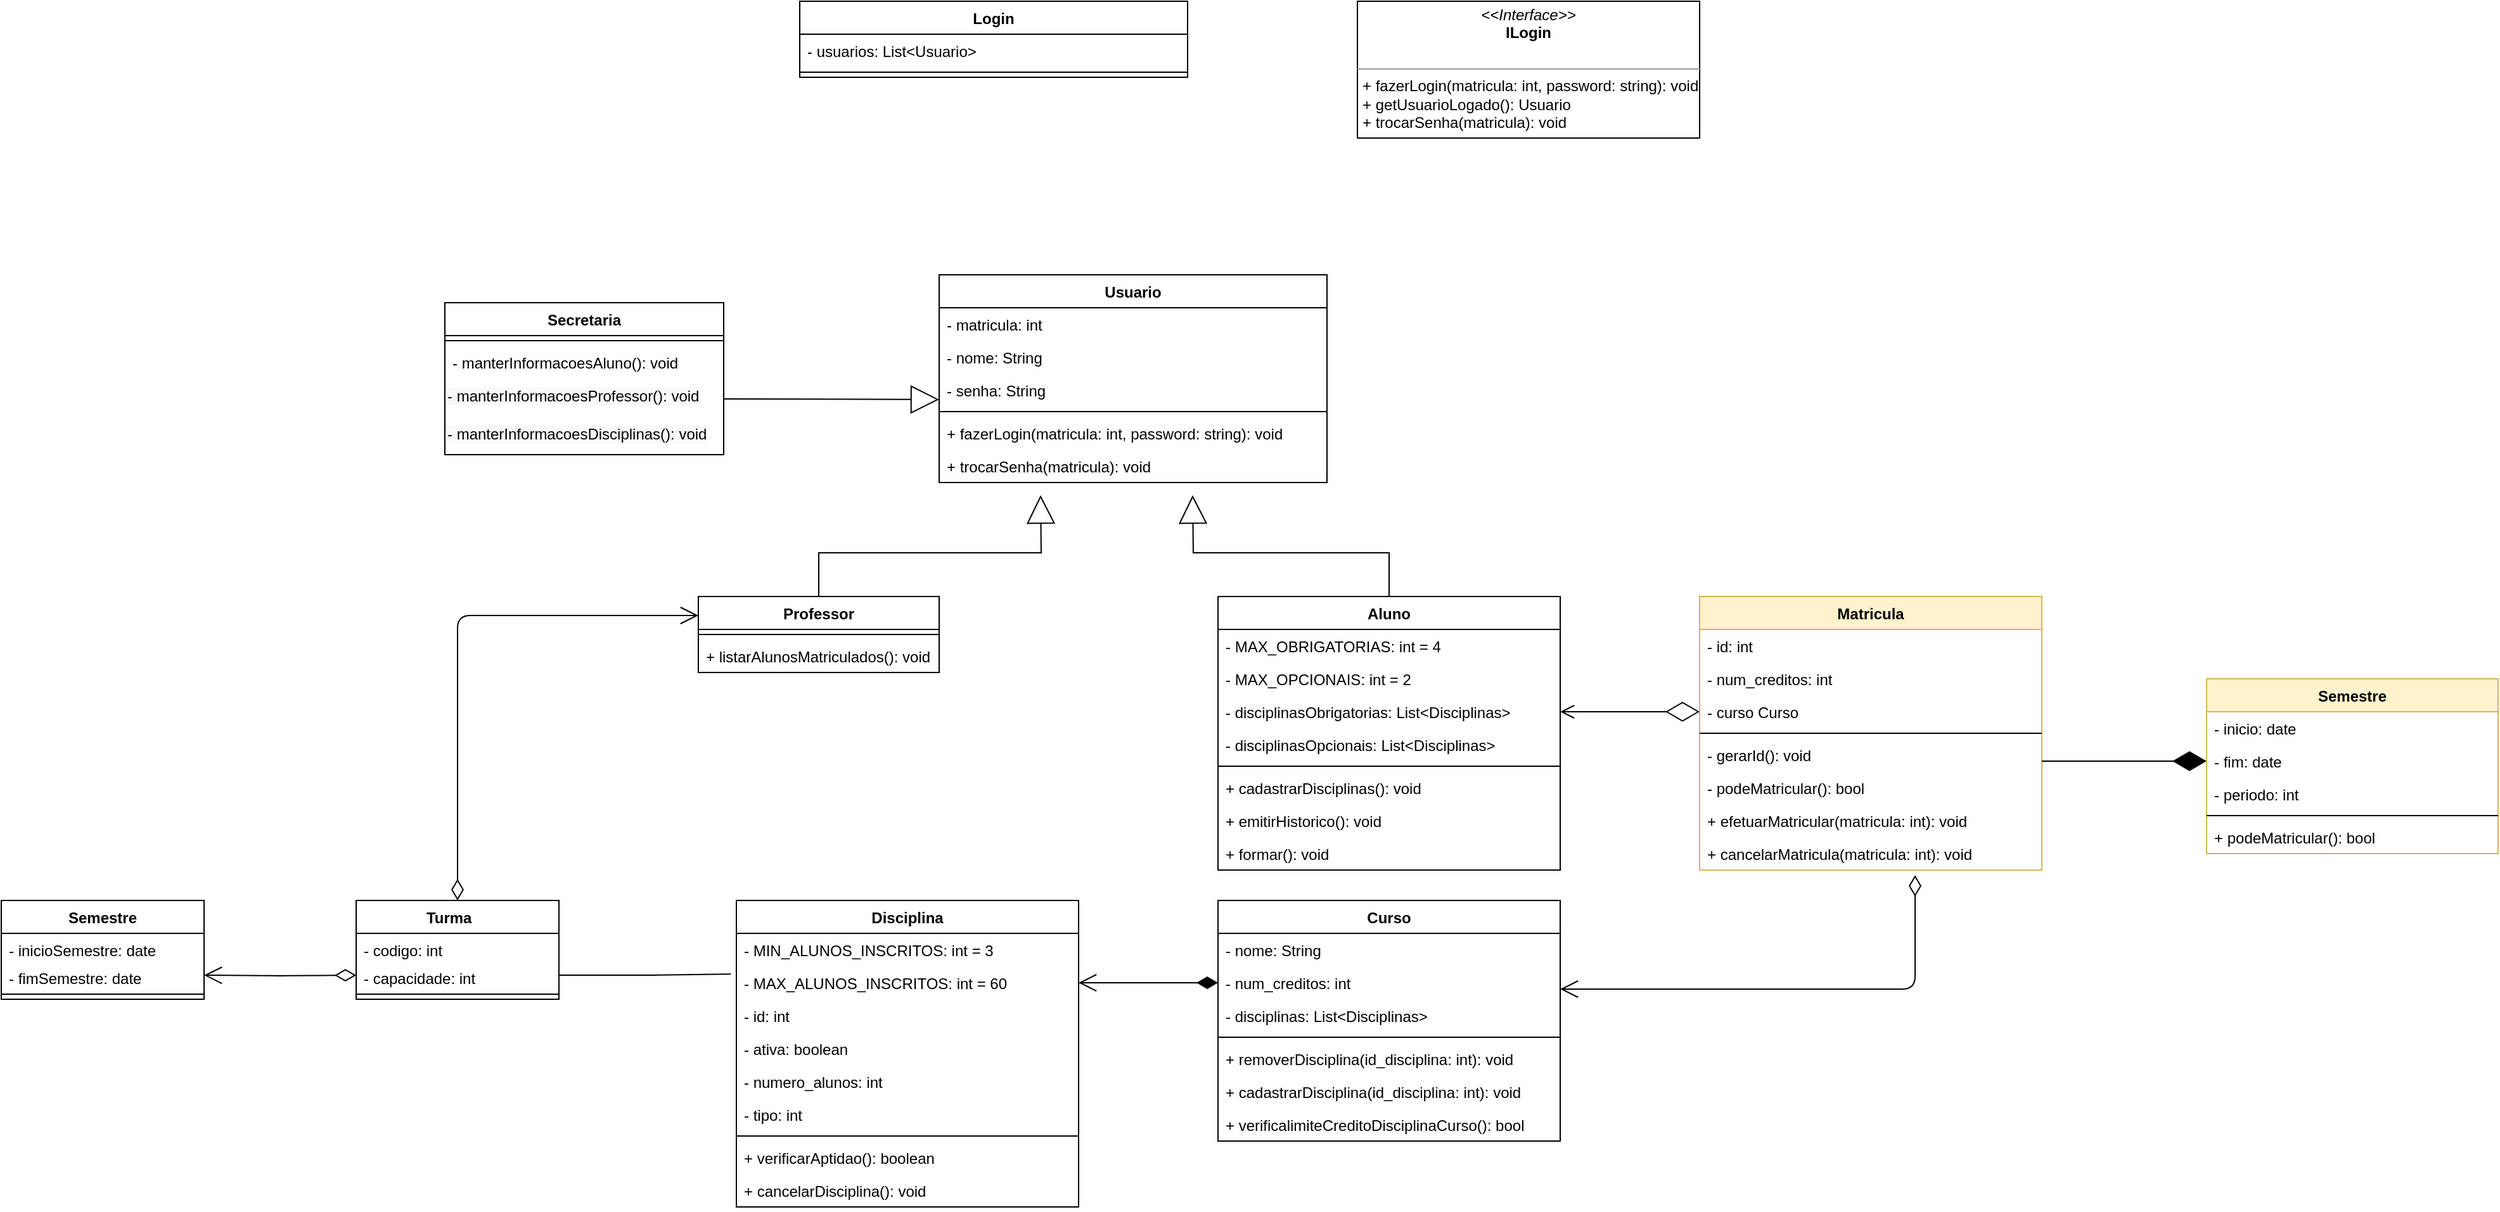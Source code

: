 <mxfile version="15.0.6" type="github">
  <diagram id="C5RBs43oDa-KdzZeNtuy" name="Page-1">
    <mxGraphModel dx="1829" dy="1963" grid="1" gridSize="10" guides="1" tooltips="1" connect="1" arrows="1" fold="1" page="1" pageScale="1" pageWidth="827" pageHeight="1169" math="0" shadow="0">
      <root>
        <mxCell id="WIyWlLk6GJQsqaUBKTNV-0" />
        <mxCell id="WIyWlLk6GJQsqaUBKTNV-1" parent="WIyWlLk6GJQsqaUBKTNV-0" />
        <mxCell id="JrXMHWwTkLq7MBl9970T-0" value="Usuario" style="swimlane;fontStyle=1;align=center;verticalAlign=top;childLayout=stackLayout;horizontal=1;startSize=26;horizontalStack=0;resizeParent=1;resizeParentMax=0;resizeLast=0;collapsible=1;marginBottom=0;" parent="WIyWlLk6GJQsqaUBKTNV-1" vertex="1">
          <mxGeometry x="260" y="-164" width="306" height="164" as="geometry" />
        </mxCell>
        <mxCell id="JrXMHWwTkLq7MBl9970T-1" value="- matricula: int" style="text;strokeColor=none;fillColor=none;align=left;verticalAlign=top;spacingLeft=4;spacingRight=4;overflow=hidden;rotatable=0;points=[[0,0.5],[1,0.5]];portConstraint=eastwest;" parent="JrXMHWwTkLq7MBl9970T-0" vertex="1">
          <mxGeometry y="26" width="306" height="26" as="geometry" />
        </mxCell>
        <mxCell id="JrXMHWwTkLq7MBl9970T-16" value="- nome: String" style="text;strokeColor=none;fillColor=none;align=left;verticalAlign=top;spacingLeft=4;spacingRight=4;overflow=hidden;rotatable=0;points=[[0,0.5],[1,0.5]];portConstraint=eastwest;" parent="JrXMHWwTkLq7MBl9970T-0" vertex="1">
          <mxGeometry y="52" width="306" height="26" as="geometry" />
        </mxCell>
        <mxCell id="JrXMHWwTkLq7MBl9970T-23" value="- senha: String" style="text;strokeColor=none;fillColor=none;align=left;verticalAlign=top;spacingLeft=4;spacingRight=4;overflow=hidden;rotatable=0;points=[[0,0.5],[1,0.5]];portConstraint=eastwest;" parent="JrXMHWwTkLq7MBl9970T-0" vertex="1">
          <mxGeometry y="78" width="306" height="26" as="geometry" />
        </mxCell>
        <mxCell id="JrXMHWwTkLq7MBl9970T-2" value="" style="line;strokeWidth=1;fillColor=none;align=left;verticalAlign=middle;spacingTop=-1;spacingLeft=3;spacingRight=3;rotatable=0;labelPosition=right;points=[];portConstraint=eastwest;" parent="JrXMHWwTkLq7MBl9970T-0" vertex="1">
          <mxGeometry y="104" width="306" height="8" as="geometry" />
        </mxCell>
        <mxCell id="JrXMHWwTkLq7MBl9970T-17" value="+ fazerLogin(matricula: int, password: string): void" style="text;strokeColor=none;fillColor=none;align=left;verticalAlign=top;spacingLeft=4;spacingRight=4;overflow=hidden;rotatable=0;points=[[0,0.5],[1,0.5]];portConstraint=eastwest;" parent="JrXMHWwTkLq7MBl9970T-0" vertex="1">
          <mxGeometry y="112" width="306" height="26" as="geometry" />
        </mxCell>
        <mxCell id="JrXMHWwTkLq7MBl9970T-3" value="+ trocarSenha(matricula): void" style="text;strokeColor=none;fillColor=none;align=left;verticalAlign=top;spacingLeft=4;spacingRight=4;overflow=hidden;rotatable=0;points=[[0,0.5],[1,0.5]];portConstraint=eastwest;" parent="JrXMHWwTkLq7MBl9970T-0" vertex="1">
          <mxGeometry y="138" width="306" height="26" as="geometry" />
        </mxCell>
        <mxCell id="BuNVMudP7O9CK5YteKWj-16" style="edgeStyle=orthogonalEdgeStyle;rounded=0;orthogonalLoop=1;jettySize=auto;html=1;exitX=0.5;exitY=0;exitDx=0;exitDy=0;endArrow=block;endFill=0;endSize=20;" parent="WIyWlLk6GJQsqaUBKTNV-1" source="JrXMHWwTkLq7MBl9970T-4" edge="1">
          <mxGeometry relative="1" as="geometry">
            <mxPoint x="340" y="10" as="targetPoint" />
          </mxGeometry>
        </mxCell>
        <mxCell id="JrXMHWwTkLq7MBl9970T-4" value="Professor" style="swimlane;fontStyle=1;align=center;verticalAlign=top;childLayout=stackLayout;horizontal=1;startSize=26;horizontalStack=0;resizeParent=1;resizeParentMax=0;resizeLast=0;collapsible=1;marginBottom=0;" parent="WIyWlLk6GJQsqaUBKTNV-1" vertex="1">
          <mxGeometry x="70" y="90" width="190" height="60" as="geometry" />
        </mxCell>
        <mxCell id="JrXMHWwTkLq7MBl9970T-6" value="" style="line;strokeWidth=1;fillColor=none;align=left;verticalAlign=middle;spacingTop=-1;spacingLeft=3;spacingRight=3;rotatable=0;labelPosition=right;points=[];portConstraint=eastwest;" parent="JrXMHWwTkLq7MBl9970T-4" vertex="1">
          <mxGeometry y="26" width="190" height="8" as="geometry" />
        </mxCell>
        <mxCell id="7F9r5N1mLICZE5VBThnw-38" value="+ listarAlunosMatriculados(): void" style="text;strokeColor=none;fillColor=none;align=left;verticalAlign=top;spacingLeft=4;spacingRight=4;overflow=hidden;rotatable=0;points=[[0,0.5],[1,0.5]];portConstraint=eastwest;" parent="JrXMHWwTkLq7MBl9970T-4" vertex="1">
          <mxGeometry y="34" width="190" height="26" as="geometry" />
        </mxCell>
        <mxCell id="BuNVMudP7O9CK5YteKWj-17" style="edgeStyle=orthogonalEdgeStyle;rounded=0;orthogonalLoop=1;jettySize=auto;html=1;exitX=0.5;exitY=0;exitDx=0;exitDy=0;endArrow=block;endFill=0;endSize=20;" parent="WIyWlLk6GJQsqaUBKTNV-1" source="JrXMHWwTkLq7MBl9970T-8" edge="1">
          <mxGeometry relative="1" as="geometry">
            <mxPoint x="460" y="10" as="targetPoint" />
          </mxGeometry>
        </mxCell>
        <mxCell id="JrXMHWwTkLq7MBl9970T-8" value="Aluno" style="swimlane;fontStyle=1;align=center;verticalAlign=top;childLayout=stackLayout;horizontal=1;startSize=26;horizontalStack=0;resizeParent=1;resizeParentMax=0;resizeLast=0;collapsible=1;marginBottom=0;" parent="WIyWlLk6GJQsqaUBKTNV-1" vertex="1">
          <mxGeometry x="480" y="90" width="270" height="216" as="geometry" />
        </mxCell>
        <mxCell id="JrXMHWwTkLq7MBl9970T-9" value="- MAX_OBRIGATORIAS: int = 4" style="text;strokeColor=none;fillColor=none;align=left;verticalAlign=top;spacingLeft=4;spacingRight=4;overflow=hidden;rotatable=0;points=[[0,0.5],[1,0.5]];portConstraint=eastwest;" parent="JrXMHWwTkLq7MBl9970T-8" vertex="1">
          <mxGeometry y="26" width="270" height="26" as="geometry" />
        </mxCell>
        <mxCell id="JrXMHWwTkLq7MBl9970T-21" value="- MAX_OPCIONAIS: int = 2" style="text;strokeColor=none;fillColor=none;align=left;verticalAlign=top;spacingLeft=4;spacingRight=4;overflow=hidden;rotatable=0;points=[[0,0.5],[1,0.5]];portConstraint=eastwest;" parent="JrXMHWwTkLq7MBl9970T-8" vertex="1">
          <mxGeometry y="52" width="270" height="26" as="geometry" />
        </mxCell>
        <mxCell id="JrXMHWwTkLq7MBl9970T-20" value="- disciplinasObrigatorias: List&lt;Disciplinas&gt;" style="text;strokeColor=none;fillColor=none;align=left;verticalAlign=top;spacingLeft=4;spacingRight=4;overflow=hidden;rotatable=0;points=[[0,0.5],[1,0.5]];portConstraint=eastwest;" parent="JrXMHWwTkLq7MBl9970T-8" vertex="1">
          <mxGeometry y="78" width="270" height="26" as="geometry" />
        </mxCell>
        <mxCell id="JrXMHWwTkLq7MBl9970T-19" value="- disciplinasOpcionais: List&lt;Disciplinas&gt;" style="text;strokeColor=none;fillColor=none;align=left;verticalAlign=top;spacingLeft=4;spacingRight=4;overflow=hidden;rotatable=0;points=[[0,0.5],[1,0.5]];portConstraint=eastwest;" parent="JrXMHWwTkLq7MBl9970T-8" vertex="1">
          <mxGeometry y="104" width="270" height="26" as="geometry" />
        </mxCell>
        <mxCell id="JrXMHWwTkLq7MBl9970T-10" value="" style="line;strokeWidth=1;fillColor=none;align=left;verticalAlign=middle;spacingTop=-1;spacingLeft=3;spacingRight=3;rotatable=0;labelPosition=right;points=[];portConstraint=eastwest;" parent="JrXMHWwTkLq7MBl9970T-8" vertex="1">
          <mxGeometry y="130" width="270" height="8" as="geometry" />
        </mxCell>
        <mxCell id="BuNVMudP7O9CK5YteKWj-36" value="+ cadastrarDisciplinas(): void" style="text;strokeColor=none;fillColor=none;align=left;verticalAlign=top;spacingLeft=4;spacingRight=4;overflow=hidden;rotatable=0;points=[[0,0.5],[1,0.5]];portConstraint=eastwest;" parent="JrXMHWwTkLq7MBl9970T-8" vertex="1">
          <mxGeometry y="138" width="270" height="26" as="geometry" />
        </mxCell>
        <mxCell id="JrXMHWwTkLq7MBl9970T-11" value="+ emitirHistorico(): void" style="text;strokeColor=none;fillColor=none;align=left;verticalAlign=top;spacingLeft=4;spacingRight=4;overflow=hidden;rotatable=0;points=[[0,0.5],[1,0.5]];portConstraint=eastwest;" parent="JrXMHWwTkLq7MBl9970T-8" vertex="1">
          <mxGeometry y="164" width="270" height="26" as="geometry" />
        </mxCell>
        <mxCell id="BuNVMudP7O9CK5YteKWj-37" value="+ formar(): void" style="text;strokeColor=none;fillColor=none;align=left;verticalAlign=top;spacingLeft=4;spacingRight=4;overflow=hidden;rotatable=0;points=[[0,0.5],[1,0.5]];portConstraint=eastwest;" parent="JrXMHWwTkLq7MBl9970T-8" vertex="1">
          <mxGeometry y="190" width="270" height="26" as="geometry" />
        </mxCell>
        <mxCell id="JrXMHWwTkLq7MBl9970T-12" value="Secretaria" style="swimlane;fontStyle=1;align=center;verticalAlign=top;childLayout=stackLayout;horizontal=1;startSize=26;horizontalStack=0;resizeParent=1;resizeParentMax=0;resizeLast=0;collapsible=1;marginBottom=0;" parent="WIyWlLk6GJQsqaUBKTNV-1" vertex="1">
          <mxGeometry x="-130" y="-142" width="220" height="120" as="geometry" />
        </mxCell>
        <mxCell id="JrXMHWwTkLq7MBl9970T-14" value="" style="line;strokeWidth=1;fillColor=none;align=left;verticalAlign=middle;spacingTop=-1;spacingLeft=3;spacingRight=3;rotatable=0;labelPosition=right;points=[];portConstraint=eastwest;" parent="JrXMHWwTkLq7MBl9970T-12" vertex="1">
          <mxGeometry y="26" width="220" height="8" as="geometry" />
        </mxCell>
        <mxCell id="7F9r5N1mLICZE5VBThnw-39" value="- manterInformacoesAluno(): void" style="text;strokeColor=none;fillColor=none;align=left;verticalAlign=top;spacingLeft=4;spacingRight=4;overflow=hidden;rotatable=0;points=[[0,0.5],[1,0.5]];portConstraint=eastwest;" parent="JrXMHWwTkLq7MBl9970T-12" vertex="1">
          <mxGeometry y="34" width="220" height="26" as="geometry" />
        </mxCell>
        <mxCell id="7F9r5N1mLICZE5VBThnw-40" value="&lt;span style=&quot;color: rgb(0 , 0 , 0) ; font-family: &amp;#34;helvetica&amp;#34; ; font-size: 12px ; font-style: normal ; font-weight: 400 ; letter-spacing: normal ; text-align: left ; text-indent: 0px ; text-transform: none ; word-spacing: 0px ; background-color: rgb(248 , 249 , 250) ; display: inline ; float: none&quot;&gt;- manterInformacoesProfessor(): void&lt;/span&gt;" style="text;whiteSpace=wrap;html=1;" parent="JrXMHWwTkLq7MBl9970T-12" vertex="1">
          <mxGeometry y="60" width="220" height="30" as="geometry" />
        </mxCell>
        <mxCell id="7F9r5N1mLICZE5VBThnw-41" value="&lt;span style=&quot;color: rgb(0 , 0 , 0) ; font-family: &amp;#34;helvetica&amp;#34; ; font-size: 12px ; font-style: normal ; font-weight: 400 ; letter-spacing: normal ; text-align: left ; text-indent: 0px ; text-transform: none ; word-spacing: 0px ; background-color: rgb(248 , 249 , 250) ; display: inline ; float: none&quot;&gt;- manterInformacoesDisciplinas(): void&lt;/span&gt;" style="text;whiteSpace=wrap;html=1;" parent="JrXMHWwTkLq7MBl9970T-12" vertex="1">
          <mxGeometry y="90" width="220" height="30" as="geometry" />
        </mxCell>
        <mxCell id="7F9r5N1mLICZE5VBThnw-0" value="Curso" style="swimlane;fontStyle=1;align=center;verticalAlign=top;childLayout=stackLayout;horizontal=1;startSize=26;horizontalStack=0;resizeParent=1;resizeParentMax=0;resizeLast=0;collapsible=1;marginBottom=0;" parent="WIyWlLk6GJQsqaUBKTNV-1" vertex="1">
          <mxGeometry x="480" y="330" width="270" height="190" as="geometry" />
        </mxCell>
        <mxCell id="7F9r5N1mLICZE5VBThnw-3" value="- nome: String" style="text;strokeColor=none;fillColor=none;align=left;verticalAlign=top;spacingLeft=4;spacingRight=4;overflow=hidden;rotatable=0;points=[[0,0.5],[1,0.5]];portConstraint=eastwest;" parent="7F9r5N1mLICZE5VBThnw-0" vertex="1">
          <mxGeometry y="26" width="270" height="26" as="geometry" />
        </mxCell>
        <mxCell id="7F9r5N1mLICZE5VBThnw-7" value="- num_creditos: int" style="text;strokeColor=none;fillColor=none;align=left;verticalAlign=top;spacingLeft=4;spacingRight=4;overflow=hidden;rotatable=0;points=[[0,0.5],[1,0.5]];portConstraint=eastwest;" parent="7F9r5N1mLICZE5VBThnw-0" vertex="1">
          <mxGeometry y="52" width="270" height="26" as="geometry" />
        </mxCell>
        <mxCell id="7F9r5N1mLICZE5VBThnw-4" value="- disciplinas: List&lt;Disciplinas&gt;" style="text;strokeColor=none;fillColor=none;align=left;verticalAlign=top;spacingLeft=4;spacingRight=4;overflow=hidden;rotatable=0;points=[[0,0.5],[1,0.5]];portConstraint=eastwest;" parent="7F9r5N1mLICZE5VBThnw-0" vertex="1">
          <mxGeometry y="78" width="270" height="26" as="geometry" />
        </mxCell>
        <mxCell id="7F9r5N1mLICZE5VBThnw-5" value="" style="line;strokeWidth=1;fillColor=none;align=left;verticalAlign=middle;spacingTop=-1;spacingLeft=3;spacingRight=3;rotatable=0;labelPosition=right;points=[];portConstraint=eastwest;" parent="7F9r5N1mLICZE5VBThnw-0" vertex="1">
          <mxGeometry y="104" width="270" height="8" as="geometry" />
        </mxCell>
        <mxCell id="7F9r5N1mLICZE5VBThnw-18" value="+ removerDisciplina(id_disciplina: int): void" style="text;strokeColor=none;fillColor=none;align=left;verticalAlign=top;spacingLeft=4;spacingRight=4;overflow=hidden;rotatable=0;points=[[0,0.5],[1,0.5]];portConstraint=eastwest;" parent="7F9r5N1mLICZE5VBThnw-0" vertex="1">
          <mxGeometry y="112" width="270" height="26" as="geometry" />
        </mxCell>
        <mxCell id="7F9r5N1mLICZE5VBThnw-17" value="+ cadastrarDisciplina(id_disciplina: int): void" style="text;strokeColor=none;fillColor=none;align=left;verticalAlign=top;spacingLeft=4;spacingRight=4;overflow=hidden;rotatable=0;points=[[0,0.5],[1,0.5]];portConstraint=eastwest;" parent="7F9r5N1mLICZE5VBThnw-0" vertex="1">
          <mxGeometry y="138" width="270" height="26" as="geometry" />
        </mxCell>
        <mxCell id="7F9r5N1mLICZE5VBThnw-19" value="+ verificalimiteCreditoDisciplinaCurso(): bool" style="text;strokeColor=none;fillColor=none;align=left;verticalAlign=top;spacingLeft=4;spacingRight=4;overflow=hidden;rotatable=0;points=[[0,0.5],[1,0.5]];portConstraint=eastwest;" parent="7F9r5N1mLICZE5VBThnw-0" vertex="1">
          <mxGeometry y="164" width="270" height="26" as="geometry" />
        </mxCell>
        <mxCell id="7F9r5N1mLICZE5VBThnw-9" value="Matricula" style="swimlane;fontStyle=1;align=center;verticalAlign=top;childLayout=stackLayout;horizontal=1;startSize=26;horizontalStack=0;resizeParent=1;resizeParentMax=0;resizeLast=0;collapsible=1;marginBottom=0;fillColor=#fff2cc;strokeColor=#d6b656;" parent="WIyWlLk6GJQsqaUBKTNV-1" vertex="1">
          <mxGeometry x="860" y="90" width="270" height="216" as="geometry" />
        </mxCell>
        <mxCell id="7F9r5N1mLICZE5VBThnw-10" value="- id: int" style="text;strokeColor=none;fillColor=none;align=left;verticalAlign=top;spacingLeft=4;spacingRight=4;overflow=hidden;rotatable=0;points=[[0,0.5],[1,0.5]];portConstraint=eastwest;" parent="7F9r5N1mLICZE5VBThnw-9" vertex="1">
          <mxGeometry y="26" width="270" height="26" as="geometry" />
        </mxCell>
        <mxCell id="7F9r5N1mLICZE5VBThnw-11" value="- num_creditos: int" style="text;strokeColor=none;fillColor=none;align=left;verticalAlign=top;spacingLeft=4;spacingRight=4;overflow=hidden;rotatable=0;points=[[0,0.5],[1,0.5]];portConstraint=eastwest;" parent="7F9r5N1mLICZE5VBThnw-9" vertex="1">
          <mxGeometry y="52" width="270" height="26" as="geometry" />
        </mxCell>
        <mxCell id="7F9r5N1mLICZE5VBThnw-12" value="- curso Curso" style="text;strokeColor=none;fillColor=none;align=left;verticalAlign=top;spacingLeft=4;spacingRight=4;overflow=hidden;rotatable=0;points=[[0,0.5],[1,0.5]];portConstraint=eastwest;" parent="7F9r5N1mLICZE5VBThnw-9" vertex="1">
          <mxGeometry y="78" width="270" height="26" as="geometry" />
        </mxCell>
        <mxCell id="7F9r5N1mLICZE5VBThnw-13" value="" style="line;strokeWidth=1;fillColor=none;align=left;verticalAlign=middle;spacingTop=-1;spacingLeft=3;spacingRight=3;rotatable=0;labelPosition=right;points=[];portConstraint=eastwest;" parent="7F9r5N1mLICZE5VBThnw-9" vertex="1">
          <mxGeometry y="104" width="270" height="8" as="geometry" />
        </mxCell>
        <mxCell id="7F9r5N1mLICZE5VBThnw-16" value="- gerarId(): void" style="text;strokeColor=none;fillColor=none;align=left;verticalAlign=top;spacingLeft=4;spacingRight=4;overflow=hidden;rotatable=0;points=[[0,0.5],[1,0.5]];portConstraint=eastwest;" parent="7F9r5N1mLICZE5VBThnw-9" vertex="1">
          <mxGeometry y="112" width="270" height="26" as="geometry" />
        </mxCell>
        <mxCell id="mMdp-KrSWBjdsAMmovPU-2" value="- podeMatricular(): bool" style="text;strokeColor=none;fillColor=none;align=left;verticalAlign=top;spacingLeft=4;spacingRight=4;overflow=hidden;rotatable=0;points=[[0,0.5],[1,0.5]];portConstraint=eastwest;" vertex="1" parent="7F9r5N1mLICZE5VBThnw-9">
          <mxGeometry y="138" width="270" height="26" as="geometry" />
        </mxCell>
        <mxCell id="mMdp-KrSWBjdsAMmovPU-1" value="+ efetuarMatricular(matricula: int): void" style="text;strokeColor=none;fillColor=none;align=left;verticalAlign=top;spacingLeft=4;spacingRight=4;overflow=hidden;rotatable=0;points=[[0,0.5],[1,0.5]];portConstraint=eastwest;" vertex="1" parent="7F9r5N1mLICZE5VBThnw-9">
          <mxGeometry y="164" width="270" height="26" as="geometry" />
        </mxCell>
        <mxCell id="E2rQVBxFXLDAdDKFJ9_E-2" value="+ cancelarMatricula(matricula: int): void" style="text;strokeColor=none;fillColor=none;align=left;verticalAlign=top;spacingLeft=4;spacingRight=4;overflow=hidden;rotatable=0;points=[[0,0.5],[1,0.5]];portConstraint=eastwest;" parent="7F9r5N1mLICZE5VBThnw-9" vertex="1">
          <mxGeometry y="190" width="270" height="26" as="geometry" />
        </mxCell>
        <mxCell id="7F9r5N1mLICZE5VBThnw-26" value="Disciplina" style="swimlane;fontStyle=1;align=center;verticalAlign=top;childLayout=stackLayout;horizontal=1;startSize=26;horizontalStack=0;resizeParent=1;resizeParentMax=0;resizeLast=0;collapsible=1;marginBottom=0;" parent="WIyWlLk6GJQsqaUBKTNV-1" vertex="1">
          <mxGeometry x="100" y="330" width="270" height="242" as="geometry" />
        </mxCell>
        <mxCell id="7F9r5N1mLICZE5VBThnw-29" value="- MIN_ALUNOS_INSCRITOS: int = 3 " style="text;strokeColor=none;fillColor=none;align=left;verticalAlign=top;spacingLeft=4;spacingRight=4;overflow=hidden;rotatable=0;points=[[0,0.5],[1,0.5]];portConstraint=eastwest;" parent="7F9r5N1mLICZE5VBThnw-26" vertex="1">
          <mxGeometry y="26" width="270" height="26" as="geometry" />
        </mxCell>
        <mxCell id="7F9r5N1mLICZE5VBThnw-34" value="- MAX_ALUNOS_INSCRITOS: int = 60" style="text;strokeColor=none;fillColor=none;align=left;verticalAlign=top;spacingLeft=4;spacingRight=4;overflow=hidden;rotatable=0;points=[[0,0.5],[1,0.5]];portConstraint=eastwest;" parent="7F9r5N1mLICZE5VBThnw-26" vertex="1">
          <mxGeometry y="52" width="270" height="26" as="geometry" />
        </mxCell>
        <mxCell id="7F9r5N1mLICZE5VBThnw-27" value="- id: int" style="text;strokeColor=none;fillColor=none;align=left;verticalAlign=top;spacingLeft=4;spacingRight=4;overflow=hidden;rotatable=0;points=[[0,0.5],[1,0.5]];portConstraint=eastwest;" parent="7F9r5N1mLICZE5VBThnw-26" vertex="1">
          <mxGeometry y="78" width="270" height="26" as="geometry" />
        </mxCell>
        <mxCell id="7F9r5N1mLICZE5VBThnw-28" value="- ativa: boolean" style="text;strokeColor=none;fillColor=none;align=left;verticalAlign=top;spacingLeft=4;spacingRight=4;overflow=hidden;rotatable=0;points=[[0,0.5],[1,0.5]];portConstraint=eastwest;" parent="7F9r5N1mLICZE5VBThnw-26" vertex="1">
          <mxGeometry y="104" width="270" height="26" as="geometry" />
        </mxCell>
        <mxCell id="BuNVMudP7O9CK5YteKWj-15" value="- numero_alunos: int" style="text;strokeColor=none;fillColor=none;align=left;verticalAlign=top;spacingLeft=4;spacingRight=4;overflow=hidden;rotatable=0;points=[[0,0.5],[1,0.5]];portConstraint=eastwest;" parent="7F9r5N1mLICZE5VBThnw-26" vertex="1">
          <mxGeometry y="130" width="270" height="26" as="geometry" />
        </mxCell>
        <mxCell id="7F9r5N1mLICZE5VBThnw-35" value="- tipo: int" style="text;strokeColor=none;fillColor=none;align=left;verticalAlign=top;spacingLeft=4;spacingRight=4;overflow=hidden;rotatable=0;points=[[0,0.5],[1,0.5]];portConstraint=eastwest;" parent="7F9r5N1mLICZE5VBThnw-26" vertex="1">
          <mxGeometry y="156" width="270" height="26" as="geometry" />
        </mxCell>
        <mxCell id="7F9r5N1mLICZE5VBThnw-30" value="" style="line;strokeWidth=1;fillColor=none;align=left;verticalAlign=middle;spacingTop=-1;spacingLeft=3;spacingRight=3;rotatable=0;labelPosition=right;points=[];portConstraint=eastwest;" parent="7F9r5N1mLICZE5VBThnw-26" vertex="1">
          <mxGeometry y="182" width="270" height="8" as="geometry" />
        </mxCell>
        <mxCell id="7F9r5N1mLICZE5VBThnw-31" value="+ verificarAptidao(): boolean" style="text;strokeColor=none;fillColor=none;align=left;verticalAlign=top;spacingLeft=4;spacingRight=4;overflow=hidden;rotatable=0;points=[[0,0.5],[1,0.5]];portConstraint=eastwest;" parent="7F9r5N1mLICZE5VBThnw-26" vertex="1">
          <mxGeometry y="190" width="270" height="26" as="geometry" />
        </mxCell>
        <mxCell id="7F9r5N1mLICZE5VBThnw-33" value="+ cancelarDisciplina(): void" style="text;strokeColor=none;fillColor=none;align=left;verticalAlign=top;spacingLeft=4;spacingRight=4;overflow=hidden;rotatable=0;points=[[0,0.5],[1,0.5]];portConstraint=eastwest;" parent="7F9r5N1mLICZE5VBThnw-26" vertex="1">
          <mxGeometry y="216" width="270" height="26" as="geometry" />
        </mxCell>
        <mxCell id="BuNVMudP7O9CK5YteKWj-6" value="Turma    " style="swimlane;fontStyle=1;align=center;verticalAlign=top;childLayout=stackLayout;horizontal=1;startSize=26;horizontalStack=0;resizeParent=1;resizeParentMax=0;resizeLast=0;collapsible=1;marginBottom=0;" parent="WIyWlLk6GJQsqaUBKTNV-1" vertex="1">
          <mxGeometry x="-200" y="330" width="160" height="78" as="geometry" />
        </mxCell>
        <mxCell id="BuNVMudP7O9CK5YteKWj-7" value="- codigo: int&#xa;" style="text;strokeColor=none;fillColor=none;align=left;verticalAlign=top;spacingLeft=4;spacingRight=4;overflow=hidden;rotatable=0;points=[[0,0.5],[1,0.5]];portConstraint=eastwest;" parent="BuNVMudP7O9CK5YteKWj-6" vertex="1">
          <mxGeometry y="26" width="160" height="22" as="geometry" />
        </mxCell>
        <mxCell id="BuNVMudP7O9CK5YteKWj-11" value="- capacidade: int&#xa;" style="text;strokeColor=none;fillColor=none;align=left;verticalAlign=top;spacingLeft=4;spacingRight=4;overflow=hidden;rotatable=0;points=[[0,0.5],[1,0.5]];portConstraint=eastwest;" parent="BuNVMudP7O9CK5YteKWj-6" vertex="1">
          <mxGeometry y="48" width="160" height="22" as="geometry" />
        </mxCell>
        <mxCell id="BuNVMudP7O9CK5YteKWj-8" value="" style="line;strokeWidth=1;fillColor=none;align=left;verticalAlign=middle;spacingTop=-1;spacingLeft=3;spacingRight=3;rotatable=0;labelPosition=right;points=[];portConstraint=eastwest;" parent="BuNVMudP7O9CK5YteKWj-6" vertex="1">
          <mxGeometry y="70" width="160" height="8" as="geometry" />
        </mxCell>
        <mxCell id="BuNVMudP7O9CK5YteKWj-12" value="&lt;p style=&quot;margin: 0px ; margin-top: 4px ; text-align: center&quot;&gt;&lt;i&gt;&amp;lt;&amp;lt;Interface&amp;gt;&amp;gt;&lt;/i&gt;&lt;br&gt;&lt;b&gt;ILogin&lt;/b&gt;&lt;/p&gt;&lt;p style=&quot;margin: 0px ; margin-left: 4px&quot;&gt;&lt;br&gt;&lt;/p&gt;&lt;hr size=&quot;1&quot;&gt;&lt;p style=&quot;margin: 0px ; margin-left: 4px&quot;&gt;+ fazerLogin(matricula: int, password: string): void&lt;br&gt;+ getUsuarioLogado(): Usuario&lt;br&gt;&lt;/p&gt;&lt;p style=&quot;margin: 0px ; margin-left: 4px&quot;&gt;+ trocarSenha(matricula): void&lt;/p&gt;" style="verticalAlign=top;align=left;overflow=fill;fontSize=12;fontFamily=Helvetica;html=1;" parent="WIyWlLk6GJQsqaUBKTNV-1" vertex="1">
          <mxGeometry x="590" y="-380" width="270" height="108" as="geometry" />
        </mxCell>
        <mxCell id="BuNVMudP7O9CK5YteKWj-14" style="edgeStyle=orthogonalEdgeStyle;rounded=0;orthogonalLoop=1;jettySize=auto;html=1;entryX=0;entryY=0.787;entryDx=0;entryDy=0;entryPerimeter=0;endArrow=block;endFill=0;endSize=20;" parent="WIyWlLk6GJQsqaUBKTNV-1" target="JrXMHWwTkLq7MBl9970T-23" edge="1">
          <mxGeometry relative="1" as="geometry">
            <mxPoint x="90" y="-66" as="sourcePoint" />
          </mxGeometry>
        </mxCell>
        <mxCell id="BuNVMudP7O9CK5YteKWj-20" value="" style="endArrow=open;html=1;endSize=12;startArrow=diamondThin;startSize=14;startFill=0;edgeStyle=orthogonalEdgeStyle;align=left;verticalAlign=bottom;exitX=0.5;exitY=0;exitDx=0;exitDy=0;entryX=0;entryY=0.25;entryDx=0;entryDy=0;" parent="WIyWlLk6GJQsqaUBKTNV-1" source="BuNVMudP7O9CK5YteKWj-6" target="JrXMHWwTkLq7MBl9970T-4" edge="1">
          <mxGeometry x="-1" y="3" relative="1" as="geometry">
            <mxPoint x="510" y="180" as="sourcePoint" />
            <mxPoint x="670" y="180" as="targetPoint" />
          </mxGeometry>
        </mxCell>
        <mxCell id="BuNVMudP7O9CK5YteKWj-21" value="" style="endArrow=none;html=1;endSize=12;startArrow=none;startSize=14;startFill=0;edgeStyle=orthogonalEdgeStyle;align=left;verticalAlign=bottom;exitX=1;exitY=0.5;exitDx=0;exitDy=0;entryX=-0.016;entryY=0.236;entryDx=0;entryDy=0;entryPerimeter=0;endFill=0;" parent="WIyWlLk6GJQsqaUBKTNV-1" source="BuNVMudP7O9CK5YteKWj-11" target="7F9r5N1mLICZE5VBThnw-34" edge="1">
          <mxGeometry x="-1" y="3" relative="1" as="geometry">
            <mxPoint x="-110" y="340" as="sourcePoint" />
            <mxPoint x="80" y="115" as="targetPoint" />
          </mxGeometry>
        </mxCell>
        <mxCell id="BuNVMudP7O9CK5YteKWj-22" value="Semestre" style="swimlane;fontStyle=1;align=center;verticalAlign=top;childLayout=stackLayout;horizontal=1;startSize=26;horizontalStack=0;resizeParent=1;resizeParentMax=0;resizeLast=0;collapsible=1;marginBottom=0;" parent="WIyWlLk6GJQsqaUBKTNV-1" vertex="1">
          <mxGeometry x="-480" y="330" width="160" height="78" as="geometry" />
        </mxCell>
        <mxCell id="BuNVMudP7O9CK5YteKWj-23" value="- inicioSemestre: date" style="text;strokeColor=none;fillColor=none;align=left;verticalAlign=top;spacingLeft=4;spacingRight=4;overflow=hidden;rotatable=0;points=[[0,0.5],[1,0.5]];portConstraint=eastwest;" parent="BuNVMudP7O9CK5YteKWj-22" vertex="1">
          <mxGeometry y="26" width="160" height="22" as="geometry" />
        </mxCell>
        <mxCell id="BuNVMudP7O9CK5YteKWj-24" value="- fimSemestre: date" style="text;strokeColor=none;fillColor=none;align=left;verticalAlign=top;spacingLeft=4;spacingRight=4;overflow=hidden;rotatable=0;points=[[0,0.5],[1,0.5]];portConstraint=eastwest;" parent="BuNVMudP7O9CK5YteKWj-22" vertex="1">
          <mxGeometry y="48" width="160" height="22" as="geometry" />
        </mxCell>
        <mxCell id="BuNVMudP7O9CK5YteKWj-25" value="" style="line;strokeWidth=1;fillColor=none;align=left;verticalAlign=middle;spacingTop=-1;spacingLeft=3;spacingRight=3;rotatable=0;labelPosition=right;points=[];portConstraint=eastwest;" parent="BuNVMudP7O9CK5YteKWj-22" vertex="1">
          <mxGeometry y="70" width="160" height="8" as="geometry" />
        </mxCell>
        <mxCell id="BuNVMudP7O9CK5YteKWj-27" value="" style="endArrow=open;html=1;endSize=12;startArrow=diamondThin;startSize=14;startFill=0;edgeStyle=orthogonalEdgeStyle;align=left;verticalAlign=bottom;entryX=1;entryY=0.5;entryDx=0;entryDy=0;" parent="WIyWlLk6GJQsqaUBKTNV-1" target="BuNVMudP7O9CK5YteKWj-24" edge="1">
          <mxGeometry x="-1" y="3" relative="1" as="geometry">
            <mxPoint x="-200" y="389" as="sourcePoint" />
            <mxPoint x="105.68" y="398.136" as="targetPoint" />
          </mxGeometry>
        </mxCell>
        <mxCell id="BuNVMudP7O9CK5YteKWj-32" value="" style="endArrow=open;html=1;endSize=12;startArrow=diamondThin;startSize=14;startFill=1;edgeStyle=orthogonalEdgeStyle;align=left;verticalAlign=bottom;exitX=0;exitY=0.5;exitDx=0;exitDy=0;entryX=1;entryY=0.5;entryDx=0;entryDy=0;" parent="WIyWlLk6GJQsqaUBKTNV-1" source="7F9r5N1mLICZE5VBThnw-7" target="7F9r5N1mLICZE5VBThnw-34" edge="1">
          <mxGeometry x="-1" y="3" relative="1" as="geometry">
            <mxPoint x="440" y="260" as="sourcePoint" />
            <mxPoint x="600" y="260" as="targetPoint" />
          </mxGeometry>
        </mxCell>
        <mxCell id="BuNVMudP7O9CK5YteKWj-33" value="" style="endArrow=open;html=1;endSize=12;startArrow=diamondThin;startSize=14;startFill=0;edgeStyle=orthogonalEdgeStyle;align=left;verticalAlign=bottom;entryX=1;entryY=0.5;entryDx=0;entryDy=0;" parent="WIyWlLk6GJQsqaUBKTNV-1" edge="1">
          <mxGeometry x="-1" y="3" relative="1" as="geometry">
            <mxPoint x="1030" y="310" as="sourcePoint" />
            <mxPoint x="750" y="400" as="targetPoint" />
            <Array as="points">
              <mxPoint x="1030" y="400" />
            </Array>
          </mxGeometry>
        </mxCell>
        <mxCell id="BuNVMudP7O9CK5YteKWj-35" value="" style="endArrow=diamondThin;endFill=0;endSize=24;html=1;entryX=0;entryY=0.5;entryDx=0;entryDy=0;exitX=1;exitY=0.5;exitDx=0;exitDy=0;startArrow=open;startFill=0;targetPerimeterSpacing=15;startSize=9;sourcePerimeterSpacing=5;" parent="WIyWlLk6GJQsqaUBKTNV-1" source="JrXMHWwTkLq7MBl9970T-20" target="7F9r5N1mLICZE5VBThnw-12" edge="1">
          <mxGeometry width="160" relative="1" as="geometry">
            <mxPoint x="440" y="260" as="sourcePoint" />
            <mxPoint x="600" y="260" as="targetPoint" />
          </mxGeometry>
        </mxCell>
        <mxCell id="LCeAgxZwqbWof1AbTlHt-4" value="Semestre" style="swimlane;fontStyle=1;align=center;verticalAlign=top;childLayout=stackLayout;horizontal=1;startSize=26;horizontalStack=0;resizeParent=1;resizeParentMax=0;resizeLast=0;collapsible=1;marginBottom=0;fillColor=#fff2cc;strokeColor=#d6b656;" parent="WIyWlLk6GJQsqaUBKTNV-1" vertex="1">
          <mxGeometry x="1260" y="155" width="230" height="138" as="geometry" />
        </mxCell>
        <mxCell id="LCeAgxZwqbWof1AbTlHt-5" value="- inicio: date&#xa;" style="text;strokeColor=none;fillColor=none;align=left;verticalAlign=top;spacingLeft=4;spacingRight=4;overflow=hidden;rotatable=0;points=[[0,0.5],[1,0.5]];portConstraint=eastwest;" parent="LCeAgxZwqbWof1AbTlHt-4" vertex="1">
          <mxGeometry y="26" width="230" height="26" as="geometry" />
        </mxCell>
        <mxCell id="LCeAgxZwqbWof1AbTlHt-8" value="- fim: date&#xa;" style="text;strokeColor=none;fillColor=none;align=left;verticalAlign=top;spacingLeft=4;spacingRight=4;overflow=hidden;rotatable=0;points=[[0,0.5],[1,0.5]];portConstraint=eastwest;" parent="LCeAgxZwqbWof1AbTlHt-4" vertex="1">
          <mxGeometry y="52" width="230" height="26" as="geometry" />
        </mxCell>
        <mxCell id="LCeAgxZwqbWof1AbTlHt-10" value="- periodo: int&#xa;" style="text;strokeColor=none;fillColor=none;align=left;verticalAlign=top;spacingLeft=4;spacingRight=4;overflow=hidden;rotatable=0;points=[[0,0.5],[1,0.5]];portConstraint=eastwest;" parent="LCeAgxZwqbWof1AbTlHt-4" vertex="1">
          <mxGeometry y="78" width="230" height="26" as="geometry" />
        </mxCell>
        <mxCell id="LCeAgxZwqbWof1AbTlHt-6" value="" style="line;strokeWidth=1;fillColor=none;align=left;verticalAlign=middle;spacingTop=-1;spacingLeft=3;spacingRight=3;rotatable=0;labelPosition=right;points=[];portConstraint=eastwest;" parent="LCeAgxZwqbWof1AbTlHt-4" vertex="1">
          <mxGeometry y="104" width="230" height="8" as="geometry" />
        </mxCell>
        <mxCell id="LCeAgxZwqbWof1AbTlHt-7" value="+ podeMatricular(): bool" style="text;strokeColor=none;fillColor=none;align=left;verticalAlign=top;spacingLeft=4;spacingRight=4;overflow=hidden;rotatable=0;points=[[0,0.5],[1,0.5]];portConstraint=eastwest;" parent="LCeAgxZwqbWof1AbTlHt-4" vertex="1">
          <mxGeometry y="112" width="230" height="26" as="geometry" />
        </mxCell>
        <mxCell id="LCeAgxZwqbWof1AbTlHt-12" value="" style="endArrow=diamondThin;endFill=1;endSize=24;html=1;entryX=0;entryY=0.5;entryDx=0;entryDy=0;" parent="WIyWlLk6GJQsqaUBKTNV-1" target="LCeAgxZwqbWof1AbTlHt-8" edge="1">
          <mxGeometry width="160" relative="1" as="geometry">
            <mxPoint x="1130" y="220" as="sourcePoint" />
            <mxPoint x="1420" y="330" as="targetPoint" />
          </mxGeometry>
        </mxCell>
        <mxCell id="mMdp-KrSWBjdsAMmovPU-4" value="Login" style="swimlane;fontStyle=1;align=center;verticalAlign=top;childLayout=stackLayout;horizontal=1;startSize=26;horizontalStack=0;resizeParent=1;resizeParentMax=0;resizeLast=0;collapsible=1;marginBottom=0;" vertex="1" parent="WIyWlLk6GJQsqaUBKTNV-1">
          <mxGeometry x="150" y="-380" width="306" height="60" as="geometry" />
        </mxCell>
        <mxCell id="mMdp-KrSWBjdsAMmovPU-5" value="- usuarios: List&lt;Usuario&gt;" style="text;strokeColor=none;fillColor=none;align=left;verticalAlign=top;spacingLeft=4;spacingRight=4;overflow=hidden;rotatable=0;points=[[0,0.5],[1,0.5]];portConstraint=eastwest;" vertex="1" parent="mMdp-KrSWBjdsAMmovPU-4">
          <mxGeometry y="26" width="306" height="26" as="geometry" />
        </mxCell>
        <mxCell id="mMdp-KrSWBjdsAMmovPU-8" value="" style="line;strokeWidth=1;fillColor=none;align=left;verticalAlign=middle;spacingTop=-1;spacingLeft=3;spacingRight=3;rotatable=0;labelPosition=right;points=[];portConstraint=eastwest;" vertex="1" parent="mMdp-KrSWBjdsAMmovPU-4">
          <mxGeometry y="52" width="306" height="8" as="geometry" />
        </mxCell>
      </root>
    </mxGraphModel>
  </diagram>
</mxfile>
